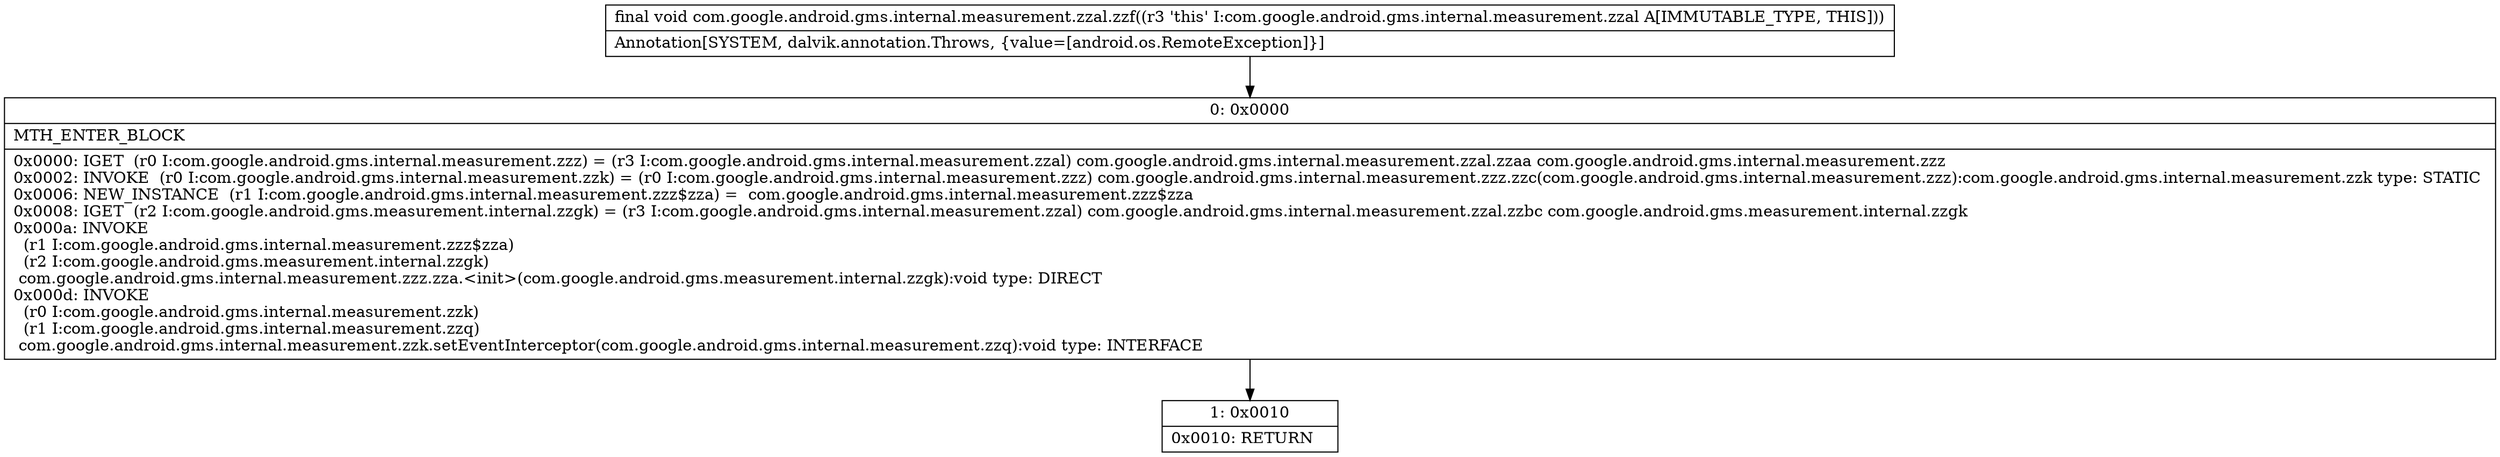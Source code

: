 digraph "CFG forcom.google.android.gms.internal.measurement.zzal.zzf()V" {
Node_0 [shape=record,label="{0\:\ 0x0000|MTH_ENTER_BLOCK\l|0x0000: IGET  (r0 I:com.google.android.gms.internal.measurement.zzz) = (r3 I:com.google.android.gms.internal.measurement.zzal) com.google.android.gms.internal.measurement.zzal.zzaa com.google.android.gms.internal.measurement.zzz \l0x0002: INVOKE  (r0 I:com.google.android.gms.internal.measurement.zzk) = (r0 I:com.google.android.gms.internal.measurement.zzz) com.google.android.gms.internal.measurement.zzz.zzc(com.google.android.gms.internal.measurement.zzz):com.google.android.gms.internal.measurement.zzk type: STATIC \l0x0006: NEW_INSTANCE  (r1 I:com.google.android.gms.internal.measurement.zzz$zza) =  com.google.android.gms.internal.measurement.zzz$zza \l0x0008: IGET  (r2 I:com.google.android.gms.measurement.internal.zzgk) = (r3 I:com.google.android.gms.internal.measurement.zzal) com.google.android.gms.internal.measurement.zzal.zzbc com.google.android.gms.measurement.internal.zzgk \l0x000a: INVOKE  \l  (r1 I:com.google.android.gms.internal.measurement.zzz$zza)\l  (r2 I:com.google.android.gms.measurement.internal.zzgk)\l com.google.android.gms.internal.measurement.zzz.zza.\<init\>(com.google.android.gms.measurement.internal.zzgk):void type: DIRECT \l0x000d: INVOKE  \l  (r0 I:com.google.android.gms.internal.measurement.zzk)\l  (r1 I:com.google.android.gms.internal.measurement.zzq)\l com.google.android.gms.internal.measurement.zzk.setEventInterceptor(com.google.android.gms.internal.measurement.zzq):void type: INTERFACE \l}"];
Node_1 [shape=record,label="{1\:\ 0x0010|0x0010: RETURN   \l}"];
MethodNode[shape=record,label="{final void com.google.android.gms.internal.measurement.zzal.zzf((r3 'this' I:com.google.android.gms.internal.measurement.zzal A[IMMUTABLE_TYPE, THIS]))  | Annotation[SYSTEM, dalvik.annotation.Throws, \{value=[android.os.RemoteException]\}]\l}"];
MethodNode -> Node_0;
Node_0 -> Node_1;
}

